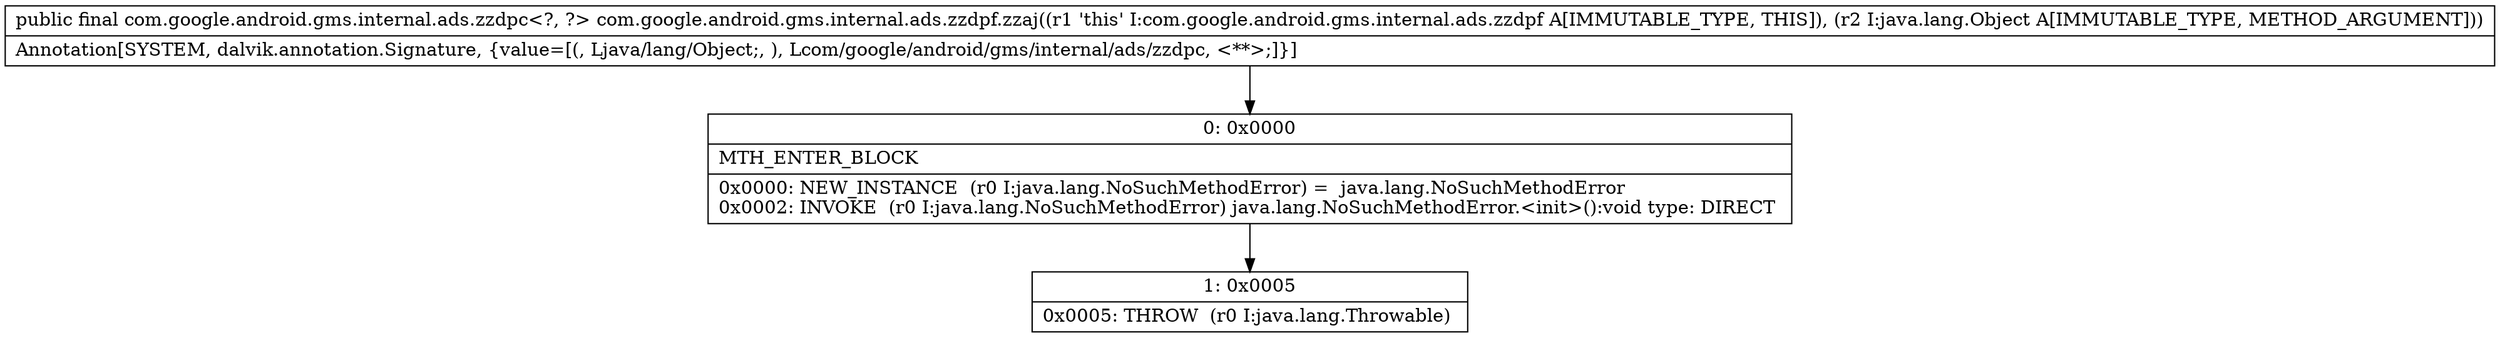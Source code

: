 digraph "CFG forcom.google.android.gms.internal.ads.zzdpf.zzaj(Ljava\/lang\/Object;)Lcom\/google\/android\/gms\/internal\/ads\/zzdpc;" {
Node_0 [shape=record,label="{0\:\ 0x0000|MTH_ENTER_BLOCK\l|0x0000: NEW_INSTANCE  (r0 I:java.lang.NoSuchMethodError) =  java.lang.NoSuchMethodError \l0x0002: INVOKE  (r0 I:java.lang.NoSuchMethodError) java.lang.NoSuchMethodError.\<init\>():void type: DIRECT \l}"];
Node_1 [shape=record,label="{1\:\ 0x0005|0x0005: THROW  (r0 I:java.lang.Throwable) \l}"];
MethodNode[shape=record,label="{public final com.google.android.gms.internal.ads.zzdpc\<?, ?\> com.google.android.gms.internal.ads.zzdpf.zzaj((r1 'this' I:com.google.android.gms.internal.ads.zzdpf A[IMMUTABLE_TYPE, THIS]), (r2 I:java.lang.Object A[IMMUTABLE_TYPE, METHOD_ARGUMENT]))  | Annotation[SYSTEM, dalvik.annotation.Signature, \{value=[(, Ljava\/lang\/Object;, ), Lcom\/google\/android\/gms\/internal\/ads\/zzdpc, \<**\>;]\}]\l}"];
MethodNode -> Node_0;
Node_0 -> Node_1;
}

